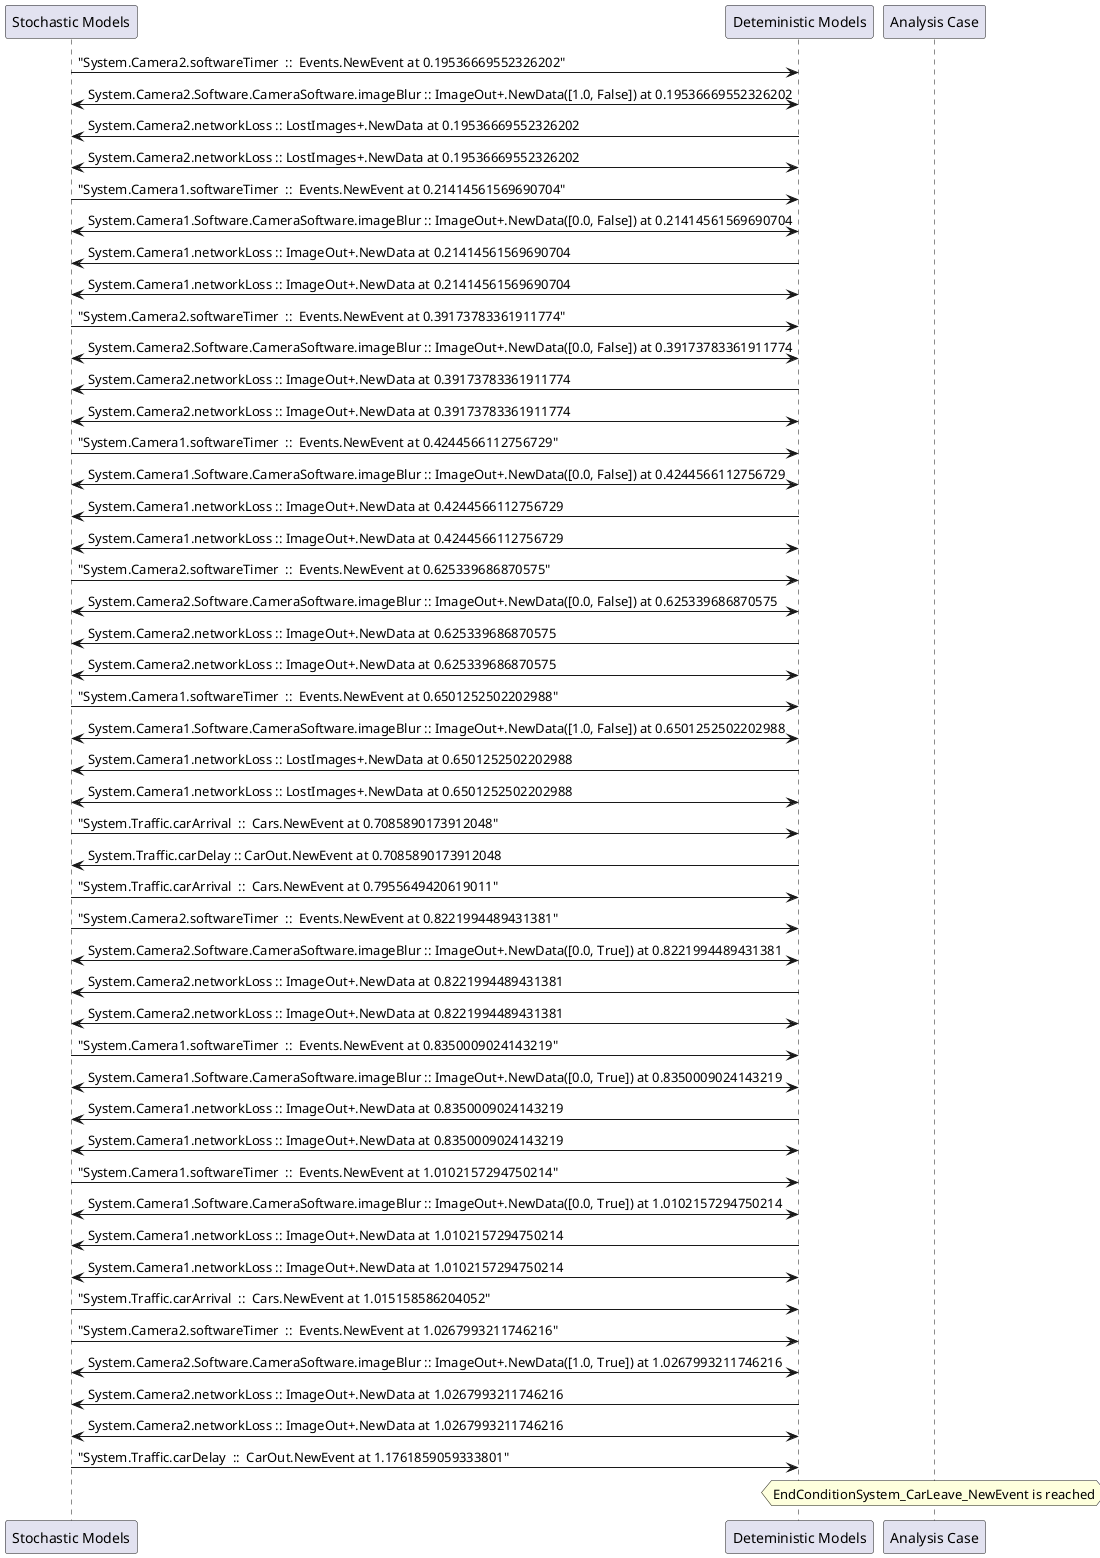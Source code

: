 
	@startuml
	participant "Stochastic Models" as stochmodel
	participant "Deteministic Models" as detmodel
	participant "Analysis Case" as analysis
	{4410_stop} stochmodel -> detmodel : "System.Camera2.softwareTimer  ::  Events.NewEvent at 0.19536669552326202"
detmodel <-> stochmodel : System.Camera2.Software.CameraSoftware.imageBlur :: ImageOut+.NewData([1.0, False]) at 0.19536669552326202
detmodel -> stochmodel : System.Camera2.networkLoss :: LostImages+.NewData at 0.19536669552326202
detmodel <-> stochmodel : System.Camera2.networkLoss :: LostImages+.NewData at 0.19536669552326202
{4395_stop} stochmodel -> detmodel : "System.Camera1.softwareTimer  ::  Events.NewEvent at 0.21414561569690704"
detmodel <-> stochmodel : System.Camera1.Software.CameraSoftware.imageBlur :: ImageOut+.NewData([0.0, False]) at 0.21414561569690704
detmodel -> stochmodel : System.Camera1.networkLoss :: ImageOut+.NewData at 0.21414561569690704
detmodel <-> stochmodel : System.Camera1.networkLoss :: ImageOut+.NewData at 0.21414561569690704
{4411_stop} stochmodel -> detmodel : "System.Camera2.softwareTimer  ::  Events.NewEvent at 0.39173783361911774"
detmodel <-> stochmodel : System.Camera2.Software.CameraSoftware.imageBlur :: ImageOut+.NewData([0.0, False]) at 0.39173783361911774
detmodel -> stochmodel : System.Camera2.networkLoss :: ImageOut+.NewData at 0.39173783361911774
detmodel <-> stochmodel : System.Camera2.networkLoss :: ImageOut+.NewData at 0.39173783361911774
{4396_stop} stochmodel -> detmodel : "System.Camera1.softwareTimer  ::  Events.NewEvent at 0.4244566112756729"
detmodel <-> stochmodel : System.Camera1.Software.CameraSoftware.imageBlur :: ImageOut+.NewData([0.0, False]) at 0.4244566112756729
detmodel -> stochmodel : System.Camera1.networkLoss :: ImageOut+.NewData at 0.4244566112756729
detmodel <-> stochmodel : System.Camera1.networkLoss :: ImageOut+.NewData at 0.4244566112756729
{4412_stop} stochmodel -> detmodel : "System.Camera2.softwareTimer  ::  Events.NewEvent at 0.625339686870575"
detmodel <-> stochmodel : System.Camera2.Software.CameraSoftware.imageBlur :: ImageOut+.NewData([0.0, False]) at 0.625339686870575
detmodel -> stochmodel : System.Camera2.networkLoss :: ImageOut+.NewData at 0.625339686870575
detmodel <-> stochmodel : System.Camera2.networkLoss :: ImageOut+.NewData at 0.625339686870575
{4397_stop} stochmodel -> detmodel : "System.Camera1.softwareTimer  ::  Events.NewEvent at 0.6501252502202988"
detmodel <-> stochmodel : System.Camera1.Software.CameraSoftware.imageBlur :: ImageOut+.NewData([1.0, False]) at 0.6501252502202988
detmodel -> stochmodel : System.Camera1.networkLoss :: LostImages+.NewData at 0.6501252502202988
detmodel <-> stochmodel : System.Camera1.networkLoss :: LostImages+.NewData at 0.6501252502202988
{4425_stop} stochmodel -> detmodel : "System.Traffic.carArrival  ::  Cars.NewEvent at 0.7085890173912048"
{4435_start} detmodel -> stochmodel : System.Traffic.carDelay :: CarOut.NewEvent at 0.7085890173912048
{4426_stop} stochmodel -> detmodel : "System.Traffic.carArrival  ::  Cars.NewEvent at 0.7955649420619011"
{4413_stop} stochmodel -> detmodel : "System.Camera2.softwareTimer  ::  Events.NewEvent at 0.8221994489431381"
detmodel <-> stochmodel : System.Camera2.Software.CameraSoftware.imageBlur :: ImageOut+.NewData([0.0, True]) at 0.8221994489431381
detmodel -> stochmodel : System.Camera2.networkLoss :: ImageOut+.NewData at 0.8221994489431381
detmodel <-> stochmodel : System.Camera2.networkLoss :: ImageOut+.NewData at 0.8221994489431381
{4398_stop} stochmodel -> detmodel : "System.Camera1.softwareTimer  ::  Events.NewEvent at 0.8350009024143219"
detmodel <-> stochmodel : System.Camera1.Software.CameraSoftware.imageBlur :: ImageOut+.NewData([0.0, True]) at 0.8350009024143219
detmodel -> stochmodel : System.Camera1.networkLoss :: ImageOut+.NewData at 0.8350009024143219
detmodel <-> stochmodel : System.Camera1.networkLoss :: ImageOut+.NewData at 0.8350009024143219
{4399_stop} stochmodel -> detmodel : "System.Camera1.softwareTimer  ::  Events.NewEvent at 1.0102157294750214"
detmodel <-> stochmodel : System.Camera1.Software.CameraSoftware.imageBlur :: ImageOut+.NewData([0.0, True]) at 1.0102157294750214
detmodel -> stochmodel : System.Camera1.networkLoss :: ImageOut+.NewData at 1.0102157294750214
detmodel <-> stochmodel : System.Camera1.networkLoss :: ImageOut+.NewData at 1.0102157294750214
{4427_stop} stochmodel -> detmodel : "System.Traffic.carArrival  ::  Cars.NewEvent at 1.015158586204052"
{4414_stop} stochmodel -> detmodel : "System.Camera2.softwareTimer  ::  Events.NewEvent at 1.0267993211746216"
detmodel <-> stochmodel : System.Camera2.Software.CameraSoftware.imageBlur :: ImageOut+.NewData([1.0, True]) at 1.0267993211746216
detmodel -> stochmodel : System.Camera2.networkLoss :: ImageOut+.NewData at 1.0267993211746216
detmodel <-> stochmodel : System.Camera2.networkLoss :: ImageOut+.NewData at 1.0267993211746216
{4435_stop} stochmodel -> detmodel : "System.Traffic.carDelay  ::  CarOut.NewEvent at 1.1761859059333801"
{4435_start} <-> {4435_stop} : delay
hnote over analysis 
EndConditionSystem_CarLeave_NewEvent is reached
endnote
@enduml